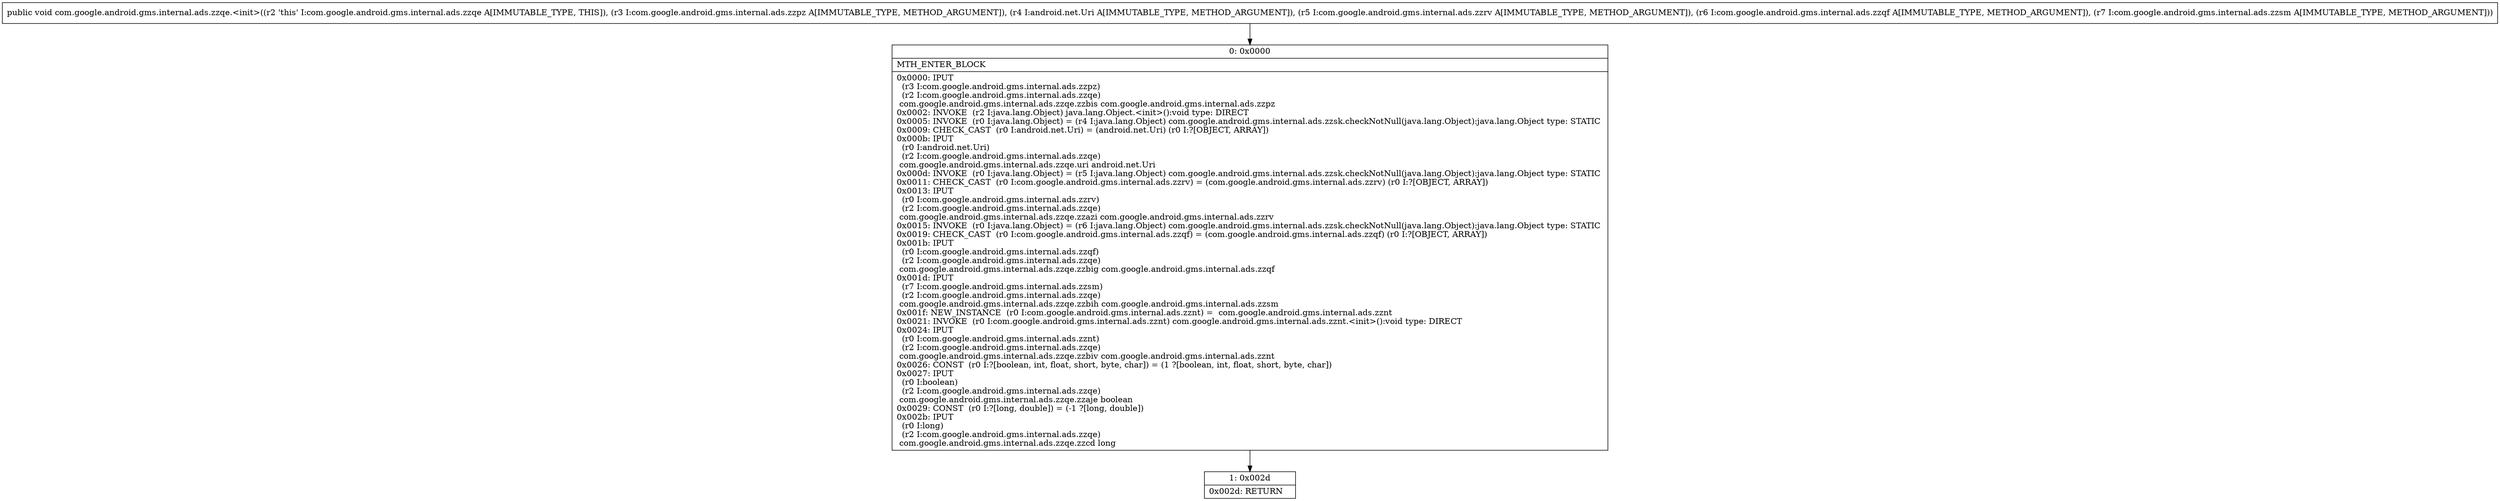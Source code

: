 digraph "CFG forcom.google.android.gms.internal.ads.zzqe.\<init\>(Lcom\/google\/android\/gms\/internal\/ads\/zzpz;Landroid\/net\/Uri;Lcom\/google\/android\/gms\/internal\/ads\/zzrv;Lcom\/google\/android\/gms\/internal\/ads\/zzqf;Lcom\/google\/android\/gms\/internal\/ads\/zzsm;)V" {
Node_0 [shape=record,label="{0\:\ 0x0000|MTH_ENTER_BLOCK\l|0x0000: IPUT  \l  (r3 I:com.google.android.gms.internal.ads.zzpz)\l  (r2 I:com.google.android.gms.internal.ads.zzqe)\l com.google.android.gms.internal.ads.zzqe.zzbis com.google.android.gms.internal.ads.zzpz \l0x0002: INVOKE  (r2 I:java.lang.Object) java.lang.Object.\<init\>():void type: DIRECT \l0x0005: INVOKE  (r0 I:java.lang.Object) = (r4 I:java.lang.Object) com.google.android.gms.internal.ads.zzsk.checkNotNull(java.lang.Object):java.lang.Object type: STATIC \l0x0009: CHECK_CAST  (r0 I:android.net.Uri) = (android.net.Uri) (r0 I:?[OBJECT, ARRAY]) \l0x000b: IPUT  \l  (r0 I:android.net.Uri)\l  (r2 I:com.google.android.gms.internal.ads.zzqe)\l com.google.android.gms.internal.ads.zzqe.uri android.net.Uri \l0x000d: INVOKE  (r0 I:java.lang.Object) = (r5 I:java.lang.Object) com.google.android.gms.internal.ads.zzsk.checkNotNull(java.lang.Object):java.lang.Object type: STATIC \l0x0011: CHECK_CAST  (r0 I:com.google.android.gms.internal.ads.zzrv) = (com.google.android.gms.internal.ads.zzrv) (r0 I:?[OBJECT, ARRAY]) \l0x0013: IPUT  \l  (r0 I:com.google.android.gms.internal.ads.zzrv)\l  (r2 I:com.google.android.gms.internal.ads.zzqe)\l com.google.android.gms.internal.ads.zzqe.zzazi com.google.android.gms.internal.ads.zzrv \l0x0015: INVOKE  (r0 I:java.lang.Object) = (r6 I:java.lang.Object) com.google.android.gms.internal.ads.zzsk.checkNotNull(java.lang.Object):java.lang.Object type: STATIC \l0x0019: CHECK_CAST  (r0 I:com.google.android.gms.internal.ads.zzqf) = (com.google.android.gms.internal.ads.zzqf) (r0 I:?[OBJECT, ARRAY]) \l0x001b: IPUT  \l  (r0 I:com.google.android.gms.internal.ads.zzqf)\l  (r2 I:com.google.android.gms.internal.ads.zzqe)\l com.google.android.gms.internal.ads.zzqe.zzbig com.google.android.gms.internal.ads.zzqf \l0x001d: IPUT  \l  (r7 I:com.google.android.gms.internal.ads.zzsm)\l  (r2 I:com.google.android.gms.internal.ads.zzqe)\l com.google.android.gms.internal.ads.zzqe.zzbih com.google.android.gms.internal.ads.zzsm \l0x001f: NEW_INSTANCE  (r0 I:com.google.android.gms.internal.ads.zznt) =  com.google.android.gms.internal.ads.zznt \l0x0021: INVOKE  (r0 I:com.google.android.gms.internal.ads.zznt) com.google.android.gms.internal.ads.zznt.\<init\>():void type: DIRECT \l0x0024: IPUT  \l  (r0 I:com.google.android.gms.internal.ads.zznt)\l  (r2 I:com.google.android.gms.internal.ads.zzqe)\l com.google.android.gms.internal.ads.zzqe.zzbiv com.google.android.gms.internal.ads.zznt \l0x0026: CONST  (r0 I:?[boolean, int, float, short, byte, char]) = (1 ?[boolean, int, float, short, byte, char]) \l0x0027: IPUT  \l  (r0 I:boolean)\l  (r2 I:com.google.android.gms.internal.ads.zzqe)\l com.google.android.gms.internal.ads.zzqe.zzaje boolean \l0x0029: CONST  (r0 I:?[long, double]) = (\-1 ?[long, double]) \l0x002b: IPUT  \l  (r0 I:long)\l  (r2 I:com.google.android.gms.internal.ads.zzqe)\l com.google.android.gms.internal.ads.zzqe.zzcd long \l}"];
Node_1 [shape=record,label="{1\:\ 0x002d|0x002d: RETURN   \l}"];
MethodNode[shape=record,label="{public void com.google.android.gms.internal.ads.zzqe.\<init\>((r2 'this' I:com.google.android.gms.internal.ads.zzqe A[IMMUTABLE_TYPE, THIS]), (r3 I:com.google.android.gms.internal.ads.zzpz A[IMMUTABLE_TYPE, METHOD_ARGUMENT]), (r4 I:android.net.Uri A[IMMUTABLE_TYPE, METHOD_ARGUMENT]), (r5 I:com.google.android.gms.internal.ads.zzrv A[IMMUTABLE_TYPE, METHOD_ARGUMENT]), (r6 I:com.google.android.gms.internal.ads.zzqf A[IMMUTABLE_TYPE, METHOD_ARGUMENT]), (r7 I:com.google.android.gms.internal.ads.zzsm A[IMMUTABLE_TYPE, METHOD_ARGUMENT])) }"];
MethodNode -> Node_0;
Node_0 -> Node_1;
}

